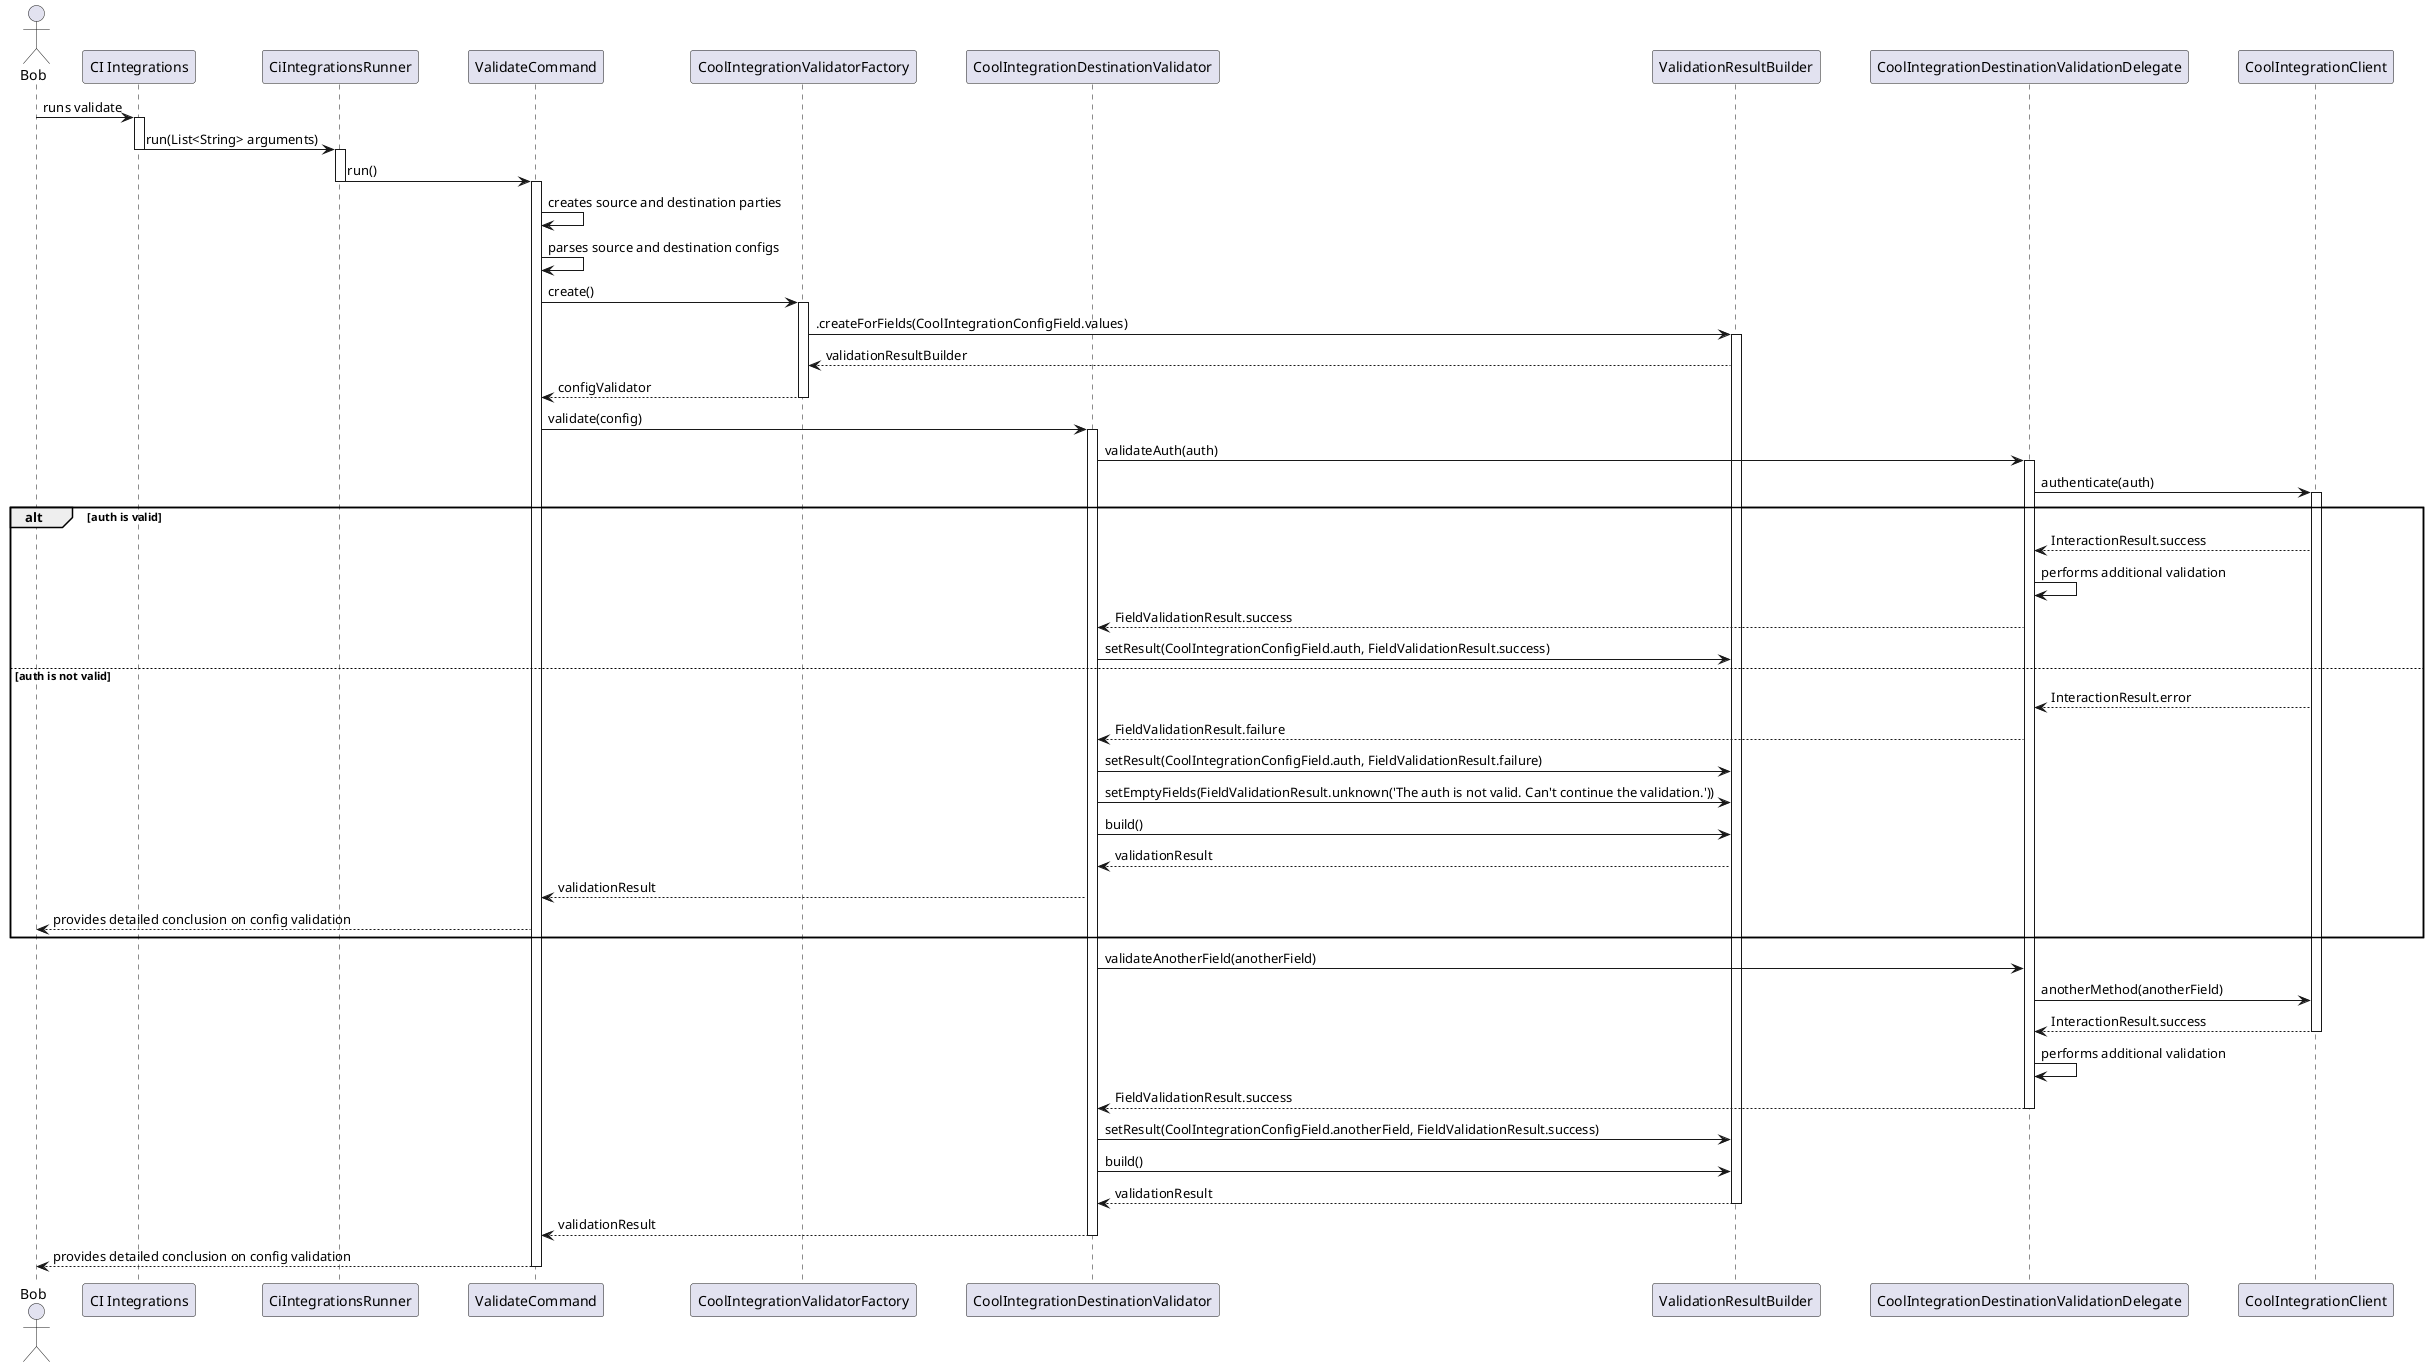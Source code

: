@startuml config_validator_sequence_diagram

skinparam ParticipantPadding 20
skinparam BoxPadding 10

actor Bob

participant "CI Integrations"
participant CiIntegrationsRunner
participant ValidateCommand
participant CoolIntegrationValidatorFactory
participant CoolIntegrationDestinationValidator
participant ValidationResultBuilder
participant CoolIntegrationDestinationValidationDelegate
participant CoolIntegrationClient

Bob -> "CI Integrations" : runs validate
activate "CI Integrations"

"CI Integrations" -> CiIntegrationsRunner: run(List<String> arguments)
deactivate "CI Integrations"
activate CiIntegrationsRunner

CiIntegrationsRunner -> ValidateCommand: run()
deactivate CiIntegrationsRunner
activate ValidateCommand

ValidateCommand -> ValidateCommand : creates source and destination parties
ValidateCommand -> ValidateCommand : parses source and destination configs

ValidateCommand -> CoolIntegrationValidatorFactory : create()
activate CoolIntegrationValidatorFactory

CoolIntegrationValidatorFactory -> ValidationResultBuilder : .createForFields(CoolIntegrationConfigField.values)
activate ValidationResultBuilder

ValidationResultBuilder --> CoolIntegrationValidatorFactory : validationResultBuilder


CoolIntegrationValidatorFactory --> ValidateCommand : configValidator
deactivate CoolIntegrationValidatorFactory

ValidateCommand -> CoolIntegrationDestinationValidator : validate(config)
activate CoolIntegrationDestinationValidator

CoolIntegrationDestinationValidator -> CoolIntegrationDestinationValidationDelegate : validateAuth(auth)

activate CoolIntegrationDestinationValidationDelegate

CoolIntegrationDestinationValidationDelegate -> CoolIntegrationClient : authenticate(auth)
activate  CoolIntegrationClient

alt auth is valid

    CoolIntegrationClient --> CoolIntegrationDestinationValidationDelegate : InteractionResult.success
    CoolIntegrationDestinationValidationDelegate -> CoolIntegrationDestinationValidationDelegate : performs additional validation
    CoolIntegrationDestinationValidationDelegate --> CoolIntegrationDestinationValidator : FieldValidationResult.success
    CoolIntegrationDestinationValidator -> ValidationResultBuilder : setResult(CoolIntegrationConfigField.auth, FieldValidationResult.success)

else auth is not valid

    CoolIntegrationClient --> CoolIntegrationDestinationValidationDelegate : InteractionResult.error
    CoolIntegrationDestinationValidationDelegate --> CoolIntegrationDestinationValidator : FieldValidationResult.failure
    CoolIntegrationDestinationValidator -> ValidationResultBuilder : setResult(CoolIntegrationConfigField.auth, FieldValidationResult.failure)
    CoolIntegrationDestinationValidator -> ValidationResultBuilder : setEmptyFields(FieldValidationResult.unknown('The auth is not valid. Can't continue the validation.'))
    CoolIntegrationDestinationValidator -> ValidationResultBuilder : build()
    ValidationResultBuilder --> CoolIntegrationDestinationValidator : validationResult

    CoolIntegrationDestinationValidator --> ValidateCommand : validationResult
    ValidateCommand --> Bob : provides detailed conclusion on config validation

end


CoolIntegrationDestinationValidator -> CoolIntegrationDestinationValidationDelegate : validateAnotherField(anotherField)
CoolIntegrationDestinationValidationDelegate -> CoolIntegrationClient : anotherMethod(anotherField)

CoolIntegrationClient --> CoolIntegrationDestinationValidationDelegate : InteractionResult.success
deactivate CoolIntegrationClient

CoolIntegrationDestinationValidationDelegate -> CoolIntegrationDestinationValidationDelegate : performs additional validation
CoolIntegrationDestinationValidationDelegate --> CoolIntegrationDestinationValidator : FieldValidationResult.success
deactivate CoolIntegrationDestinationValidationDelegate

CoolIntegrationDestinationValidator -> ValidationResultBuilder : setResult(CoolIntegrationConfigField.anotherField, FieldValidationResult.success)
CoolIntegrationDestinationValidator -> ValidationResultBuilder : build()
ValidationResultBuilder --> CoolIntegrationDestinationValidator : validationResult

deactivate ValidationResultBuilder

CoolIntegrationDestinationValidator --> ValidateCommand : validationResult

deactivate CoolIntegrationDestinationValidator

ValidateCommand --> Bob : provides detailed conclusion on config validation

deactivate ValidateCommand

@enduml
